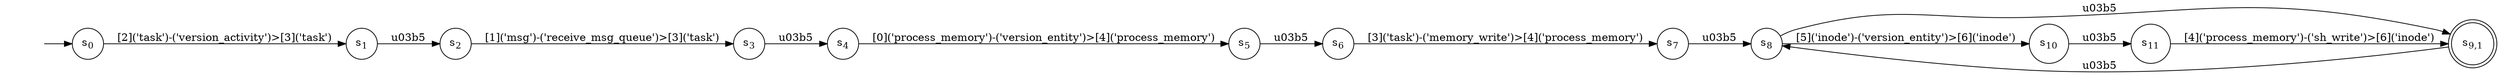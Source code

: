 digraph NFA {
    rankdir = LR;
    I [style = invis];
    I -> S0;
    S0 [label = <s<sub>0</sub>>, shape = circle];
    S1 [label = <s<sub>1</sub>>, shape = circle];
    S2 [label = <s<sub>2</sub>>, shape = circle];
    S3 [label = <s<sub>3</sub>>, shape = circle];
    S4 [label = <s<sub>4</sub>>, shape = circle];
    S5 [label = <s<sub>5</sub>>, shape = circle];
    S6 [label = <s<sub>6</sub>>, shape = circle];
    S7 [label = <s<sub>7</sub>>, shape = circle];
    S8 [label = <s<sub>8</sub>>, shape = circle];
    S9 [label = <s<sub>9,1</sub>>, shape = circle, peripheries = 2];
    S9 -> S8 [label = "\u03b5"];
    S8 -> S9 [label = "\u03b5"];
    S10 [label = <s<sub>10</sub>>, shape = circle];
    S11 [label = <s<sub>11</sub>>, shape = circle];
    S11 -> S9 [label = "[4]('process_memory')-('sh_write')>[6]('inode')"];
    S10 -> S11 [label = "\u03b5"];
    S8 -> S10 [label = "[5]('inode')-('version_entity')>[6]('inode')"];
    S7 -> S8 [label = "\u03b5"];
    S6 -> S7 [label = "[3]('task')-('memory_write')>[4]('process_memory')"];
    S5 -> S6 [label = "\u03b5"];
    S4 -> S5 [label = "[0]('process_memory')-('version_entity')>[4]('process_memory')"];
    S3 -> S4 [label = "\u03b5"];
    S2 -> S3 [label = "[1]('msg')-('receive_msg_queue')>[3]('task')"];
    S1 -> S2 [label = "\u03b5"];
    S0 -> S1 [label = "[2]('task')-('version_activity')>[3]('task')"];
}
